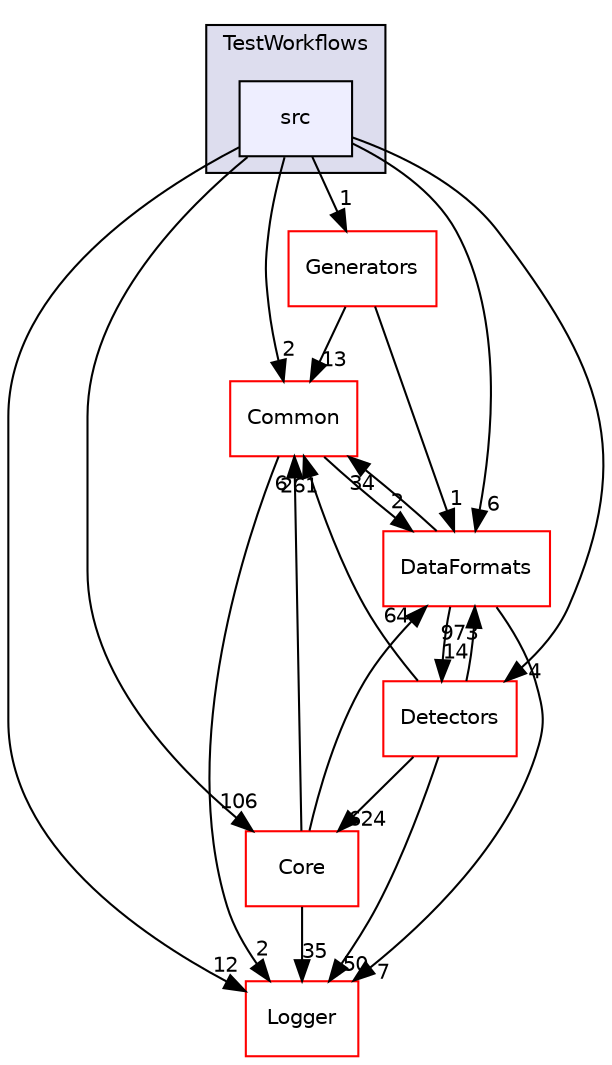 digraph "/home/travis/build/AliceO2Group/AliceO2/Framework/TestWorkflows/src" {
  bgcolor=transparent;
  compound=true
  node [ fontsize="10", fontname="Helvetica"];
  edge [ labelfontsize="10", labelfontname="Helvetica"];
  subgraph clusterdir_a8f73827fca2a0188d35dc47dc5b0ea3 {
    graph [ bgcolor="#ddddee", pencolor="black", label="TestWorkflows" fontname="Helvetica", fontsize="10", URL="dir_a8f73827fca2a0188d35dc47dc5b0ea3.html"]
  dir_80c3b7d4c168c9aa75dd1ba81b9fa387 [shape=box, label="src", style="filled", fillcolor="#eeeeff", pencolor="black", URL="dir_80c3b7d4c168c9aa75dd1ba81b9fa387.html"];
  }
  dir_0b342c6c6b7d2278121a0bb9c4985063 [shape=box label="Generators" color="red" URL="dir_0b342c6c6b7d2278121a0bb9c4985063.html"];
  dir_4ab6b4cc6a7edbff49100e9123df213f [shape=box label="Common" color="red" URL="dir_4ab6b4cc6a7edbff49100e9123df213f.html"];
  dir_9f165b2481dacfe69aa54d326bd5cd47 [shape=box label="Core" color="red" URL="dir_9f165b2481dacfe69aa54d326bd5cd47.html"];
  dir_051dca18e802f8e9474f2e30d29c04e0 [shape=box label="Detectors" color="red" URL="dir_051dca18e802f8e9474f2e30d29c04e0.html"];
  dir_ab5a80d4bd40f73f0851d5ff6a022779 [shape=box label="Logger" color="red" URL="dir_ab5a80d4bd40f73f0851d5ff6a022779.html"];
  dir_2171f7ec022c5423887b07c69b2f5b48 [shape=box label="DataFormats" color="red" URL="dir_2171f7ec022c5423887b07c69b2f5b48.html"];
  dir_80c3b7d4c168c9aa75dd1ba81b9fa387->dir_0b342c6c6b7d2278121a0bb9c4985063 [headlabel="1", labeldistance=1.5 headhref="dir_000015_000663.html"];
  dir_80c3b7d4c168c9aa75dd1ba81b9fa387->dir_4ab6b4cc6a7edbff49100e9123df213f [headlabel="2", labeldistance=1.5 headhref="dir_000015_000027.html"];
  dir_80c3b7d4c168c9aa75dd1ba81b9fa387->dir_9f165b2481dacfe69aa54d326bd5cd47 [headlabel="106", labeldistance=1.5 headhref="dir_000015_000647.html"];
  dir_80c3b7d4c168c9aa75dd1ba81b9fa387->dir_051dca18e802f8e9474f2e30d29c04e0 [headlabel="4", labeldistance=1.5 headhref="dir_000015_000039.html"];
  dir_80c3b7d4c168c9aa75dd1ba81b9fa387->dir_ab5a80d4bd40f73f0851d5ff6a022779 [headlabel="12", labeldistance=1.5 headhref="dir_000015_000657.html"];
  dir_80c3b7d4c168c9aa75dd1ba81b9fa387->dir_2171f7ec022c5423887b07c69b2f5b48 [headlabel="6", labeldistance=1.5 headhref="dir_000015_000076.html"];
  dir_0b342c6c6b7d2278121a0bb9c4985063->dir_4ab6b4cc6a7edbff49100e9123df213f [headlabel="13", labeldistance=1.5 headhref="dir_000663_000027.html"];
  dir_0b342c6c6b7d2278121a0bb9c4985063->dir_2171f7ec022c5423887b07c69b2f5b48 [headlabel="1", labeldistance=1.5 headhref="dir_000663_000076.html"];
  dir_4ab6b4cc6a7edbff49100e9123df213f->dir_ab5a80d4bd40f73f0851d5ff6a022779 [headlabel="2", labeldistance=1.5 headhref="dir_000027_000657.html"];
  dir_4ab6b4cc6a7edbff49100e9123df213f->dir_2171f7ec022c5423887b07c69b2f5b48 [headlabel="2", labeldistance=1.5 headhref="dir_000027_000076.html"];
  dir_9f165b2481dacfe69aa54d326bd5cd47->dir_4ab6b4cc6a7edbff49100e9123df213f [headlabel="6", labeldistance=1.5 headhref="dir_000647_000027.html"];
  dir_9f165b2481dacfe69aa54d326bd5cd47->dir_ab5a80d4bd40f73f0851d5ff6a022779 [headlabel="35", labeldistance=1.5 headhref="dir_000647_000657.html"];
  dir_9f165b2481dacfe69aa54d326bd5cd47->dir_2171f7ec022c5423887b07c69b2f5b48 [headlabel="64", labeldistance=1.5 headhref="dir_000647_000076.html"];
  dir_051dca18e802f8e9474f2e30d29c04e0->dir_4ab6b4cc6a7edbff49100e9123df213f [headlabel="261", labeldistance=1.5 headhref="dir_000039_000027.html"];
  dir_051dca18e802f8e9474f2e30d29c04e0->dir_9f165b2481dacfe69aa54d326bd5cd47 [headlabel="624", labeldistance=1.5 headhref="dir_000039_000647.html"];
  dir_051dca18e802f8e9474f2e30d29c04e0->dir_ab5a80d4bd40f73f0851d5ff6a022779 [headlabel="50", labeldistance=1.5 headhref="dir_000039_000657.html"];
  dir_051dca18e802f8e9474f2e30d29c04e0->dir_2171f7ec022c5423887b07c69b2f5b48 [headlabel="973", labeldistance=1.5 headhref="dir_000039_000076.html"];
  dir_2171f7ec022c5423887b07c69b2f5b48->dir_4ab6b4cc6a7edbff49100e9123df213f [headlabel="34", labeldistance=1.5 headhref="dir_000076_000027.html"];
  dir_2171f7ec022c5423887b07c69b2f5b48->dir_051dca18e802f8e9474f2e30d29c04e0 [headlabel="14", labeldistance=1.5 headhref="dir_000076_000039.html"];
  dir_2171f7ec022c5423887b07c69b2f5b48->dir_ab5a80d4bd40f73f0851d5ff6a022779 [headlabel="7", labeldistance=1.5 headhref="dir_000076_000657.html"];
}

